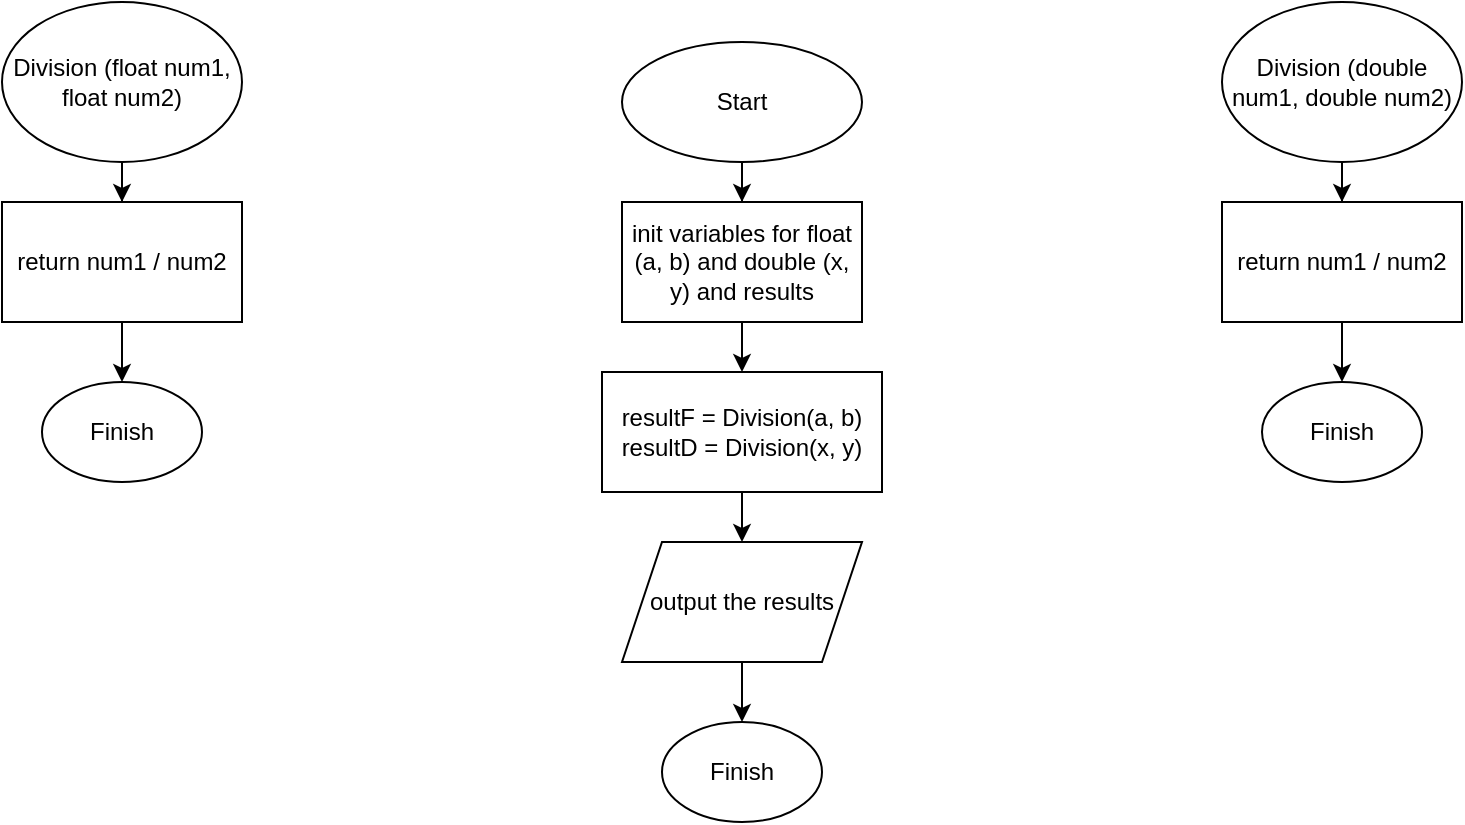 <mxfile version="24.7.17">
  <diagram id="C5RBs43oDa-KdzZeNtuy" name="Page-1">
    <mxGraphModel dx="1008" dy="592" grid="1" gridSize="10" guides="1" tooltips="1" connect="1" arrows="1" fold="1" page="1" pageScale="1" pageWidth="827" pageHeight="1169" math="0" shadow="0">
      <root>
        <mxCell id="WIyWlLk6GJQsqaUBKTNV-0" />
        <mxCell id="WIyWlLk6GJQsqaUBKTNV-1" parent="WIyWlLk6GJQsqaUBKTNV-0" />
        <mxCell id="KN6Ghhoka7FOcm5Q3Up5-8" value="" style="edgeStyle=orthogonalEdgeStyle;rounded=0;orthogonalLoop=1;jettySize=auto;html=1;" edge="1" parent="WIyWlLk6GJQsqaUBKTNV-1" source="KN6Ghhoka7FOcm5Q3Up5-0" target="KN6Ghhoka7FOcm5Q3Up5-7">
          <mxGeometry relative="1" as="geometry" />
        </mxCell>
        <mxCell id="KN6Ghhoka7FOcm5Q3Up5-0" value="Division (double num1, double num2)" style="ellipse;whiteSpace=wrap;html=1;" vertex="1" parent="WIyWlLk6GJQsqaUBKTNV-1">
          <mxGeometry x="640" y="60" width="120" height="80" as="geometry" />
        </mxCell>
        <mxCell id="KN6Ghhoka7FOcm5Q3Up5-4" value="" style="edgeStyle=orthogonalEdgeStyle;rounded=0;orthogonalLoop=1;jettySize=auto;html=1;" edge="1" parent="WIyWlLk6GJQsqaUBKTNV-1" source="KN6Ghhoka7FOcm5Q3Up5-1" target="KN6Ghhoka7FOcm5Q3Up5-3">
          <mxGeometry relative="1" as="geometry" />
        </mxCell>
        <mxCell id="KN6Ghhoka7FOcm5Q3Up5-1" value="Division (float num1, float num2)" style="ellipse;whiteSpace=wrap;html=1;" vertex="1" parent="WIyWlLk6GJQsqaUBKTNV-1">
          <mxGeometry x="30" y="60" width="120" height="80" as="geometry" />
        </mxCell>
        <mxCell id="KN6Ghhoka7FOcm5Q3Up5-12" value="" style="edgeStyle=orthogonalEdgeStyle;rounded=0;orthogonalLoop=1;jettySize=auto;html=1;" edge="1" parent="WIyWlLk6GJQsqaUBKTNV-1" source="KN6Ghhoka7FOcm5Q3Up5-2" target="KN6Ghhoka7FOcm5Q3Up5-11">
          <mxGeometry relative="1" as="geometry" />
        </mxCell>
        <mxCell id="KN6Ghhoka7FOcm5Q3Up5-2" value="Start" style="ellipse;whiteSpace=wrap;html=1;" vertex="1" parent="WIyWlLk6GJQsqaUBKTNV-1">
          <mxGeometry x="340" y="80" width="120" height="60" as="geometry" />
        </mxCell>
        <mxCell id="KN6Ghhoka7FOcm5Q3Up5-6" value="" style="edgeStyle=orthogonalEdgeStyle;rounded=0;orthogonalLoop=1;jettySize=auto;html=1;" edge="1" parent="WIyWlLk6GJQsqaUBKTNV-1" source="KN6Ghhoka7FOcm5Q3Up5-3" target="KN6Ghhoka7FOcm5Q3Up5-5">
          <mxGeometry relative="1" as="geometry" />
        </mxCell>
        <mxCell id="KN6Ghhoka7FOcm5Q3Up5-3" value="return num1 / num2" style="whiteSpace=wrap;html=1;" vertex="1" parent="WIyWlLk6GJQsqaUBKTNV-1">
          <mxGeometry x="30" y="160" width="120" height="60" as="geometry" />
        </mxCell>
        <mxCell id="KN6Ghhoka7FOcm5Q3Up5-5" value="Finish" style="ellipse;whiteSpace=wrap;html=1;" vertex="1" parent="WIyWlLk6GJQsqaUBKTNV-1">
          <mxGeometry x="50" y="250" width="80" height="50" as="geometry" />
        </mxCell>
        <mxCell id="KN6Ghhoka7FOcm5Q3Up5-10" value="" style="edgeStyle=orthogonalEdgeStyle;rounded=0;orthogonalLoop=1;jettySize=auto;html=1;" edge="1" parent="WIyWlLk6GJQsqaUBKTNV-1" source="KN6Ghhoka7FOcm5Q3Up5-7" target="KN6Ghhoka7FOcm5Q3Up5-9">
          <mxGeometry relative="1" as="geometry" />
        </mxCell>
        <mxCell id="KN6Ghhoka7FOcm5Q3Up5-7" value="return num1 / num2" style="whiteSpace=wrap;html=1;" vertex="1" parent="WIyWlLk6GJQsqaUBKTNV-1">
          <mxGeometry x="640" y="160" width="120" height="60" as="geometry" />
        </mxCell>
        <mxCell id="KN6Ghhoka7FOcm5Q3Up5-9" value="Finish" style="ellipse;whiteSpace=wrap;html=1;" vertex="1" parent="WIyWlLk6GJQsqaUBKTNV-1">
          <mxGeometry x="660" y="250" width="80" height="50" as="geometry" />
        </mxCell>
        <mxCell id="KN6Ghhoka7FOcm5Q3Up5-14" value="" style="edgeStyle=orthogonalEdgeStyle;rounded=0;orthogonalLoop=1;jettySize=auto;html=1;" edge="1" parent="WIyWlLk6GJQsqaUBKTNV-1" source="KN6Ghhoka7FOcm5Q3Up5-11" target="KN6Ghhoka7FOcm5Q3Up5-13">
          <mxGeometry relative="1" as="geometry" />
        </mxCell>
        <mxCell id="KN6Ghhoka7FOcm5Q3Up5-11" value="init variables for float (a, b) and double (x, y) and results" style="whiteSpace=wrap;html=1;" vertex="1" parent="WIyWlLk6GJQsqaUBKTNV-1">
          <mxGeometry x="340" y="160" width="120" height="60" as="geometry" />
        </mxCell>
        <mxCell id="KN6Ghhoka7FOcm5Q3Up5-16" value="" style="edgeStyle=orthogonalEdgeStyle;rounded=0;orthogonalLoop=1;jettySize=auto;html=1;" edge="1" parent="WIyWlLk6GJQsqaUBKTNV-1" source="KN6Ghhoka7FOcm5Q3Up5-13" target="KN6Ghhoka7FOcm5Q3Up5-15">
          <mxGeometry relative="1" as="geometry" />
        </mxCell>
        <mxCell id="KN6Ghhoka7FOcm5Q3Up5-13" value="resultF = Division(a, b)&lt;div&gt;resultD = Division(x, y)&lt;/div&gt;" style="whiteSpace=wrap;html=1;" vertex="1" parent="WIyWlLk6GJQsqaUBKTNV-1">
          <mxGeometry x="330" y="245" width="140" height="60" as="geometry" />
        </mxCell>
        <mxCell id="KN6Ghhoka7FOcm5Q3Up5-18" value="" style="edgeStyle=orthogonalEdgeStyle;rounded=0;orthogonalLoop=1;jettySize=auto;html=1;" edge="1" parent="WIyWlLk6GJQsqaUBKTNV-1" source="KN6Ghhoka7FOcm5Q3Up5-15" target="KN6Ghhoka7FOcm5Q3Up5-17">
          <mxGeometry relative="1" as="geometry" />
        </mxCell>
        <mxCell id="KN6Ghhoka7FOcm5Q3Up5-15" value="output the results" style="shape=parallelogram;perimeter=parallelogramPerimeter;whiteSpace=wrap;html=1;fixedSize=1;" vertex="1" parent="WIyWlLk6GJQsqaUBKTNV-1">
          <mxGeometry x="340" y="330" width="120" height="60" as="geometry" />
        </mxCell>
        <mxCell id="KN6Ghhoka7FOcm5Q3Up5-17" value="Finish" style="ellipse;whiteSpace=wrap;html=1;" vertex="1" parent="WIyWlLk6GJQsqaUBKTNV-1">
          <mxGeometry x="360" y="420" width="80" height="50" as="geometry" />
        </mxCell>
      </root>
    </mxGraphModel>
  </diagram>
</mxfile>
